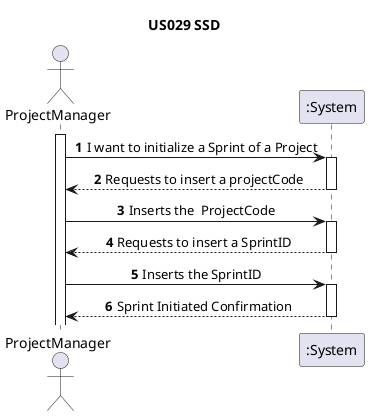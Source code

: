 @startuml
'https://plantuml.com/class-diagram

title US029 SSD
skinparam sequenceMessageAlign center

autoactivate on
autonumber

actor "ProjectManager" as User
participant ":System" as System

activate User

User -> System: I want to initialize a Sprint of a Project
System --> User: Requests to insert a projectCode
User -> System: Inserts the  ProjectCode
System --> User: Requests to insert a SprintID
User -> System: Inserts the SprintID
System --> User: Sprint Initiated Confirmation

@enduml